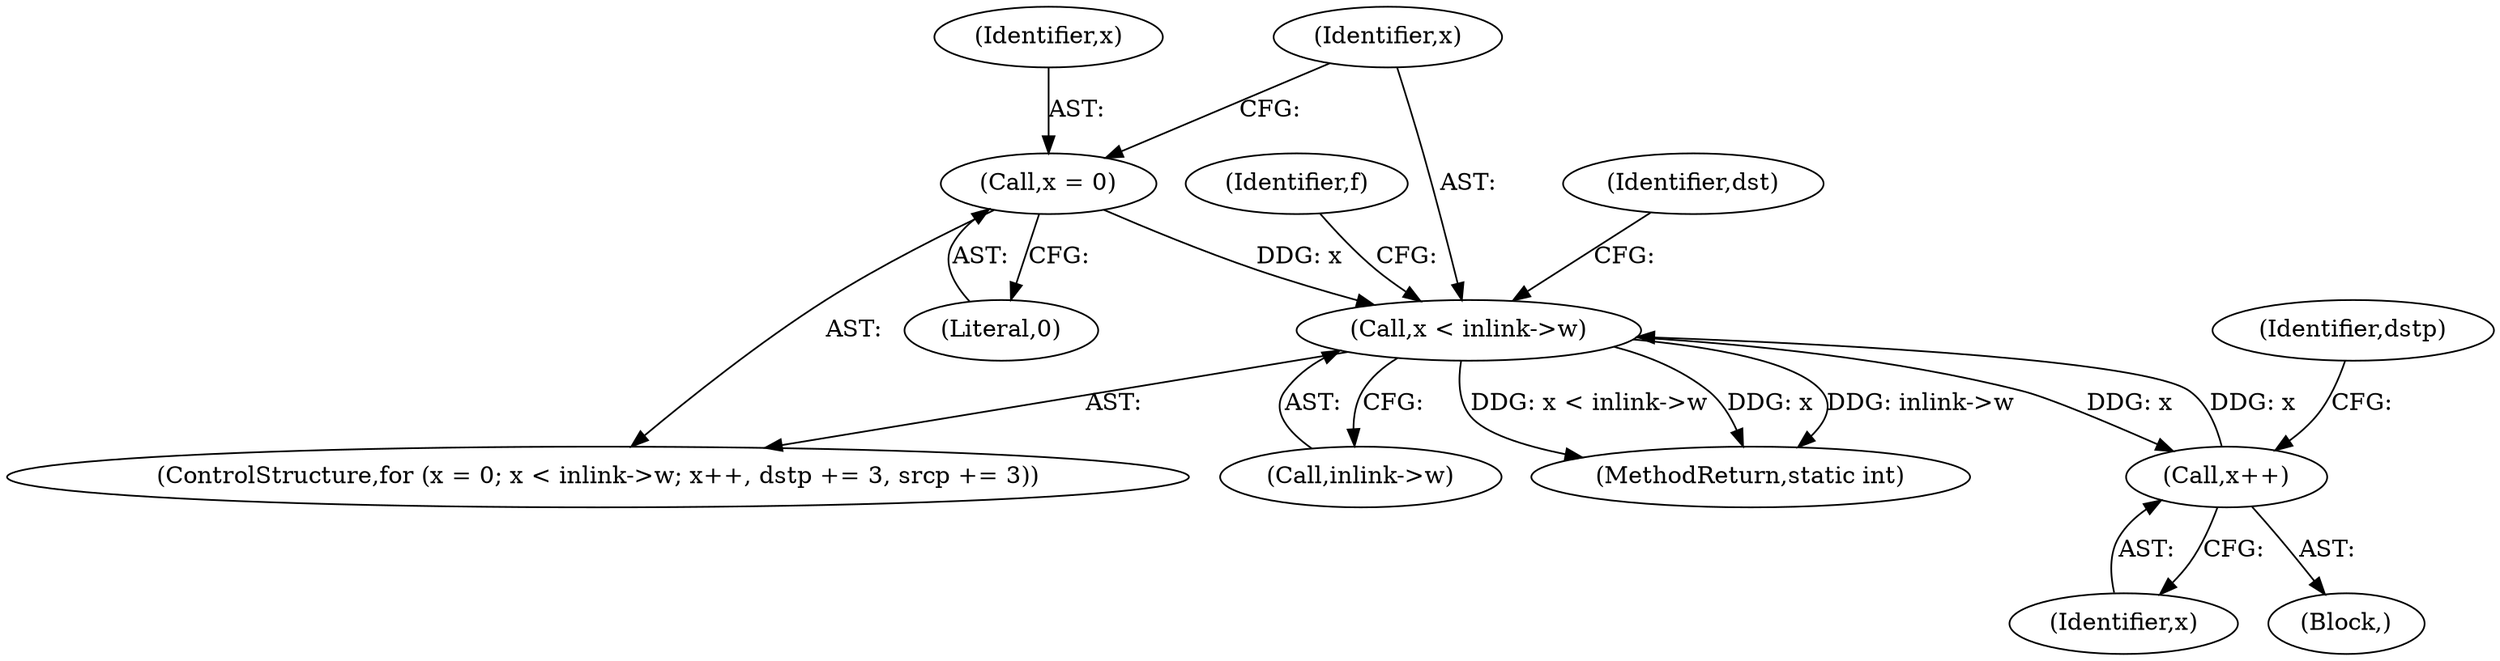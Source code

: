 digraph "0_FFmpeg_e43a0a232dbf6d3c161823c2e07c52e76227a1bc_10@pointer" {
"1000239" [label="(Call,x < inlink->w)"];
"1000236" [label="(Call,x = 0)"];
"1000245" [label="(Call,x++)"];
"1000239" [label="(Call,x < inlink->w)"];
"1000241" [label="(Call,inlink->w)"];
"1000249" [label="(Identifier,dstp)"];
"1000246" [label="(Identifier,x)"];
"1000301" [label="(Identifier,dst)"];
"1000257" [label="(Identifier,f)"];
"1000239" [label="(Call,x < inlink->w)"];
"1000240" [label="(Identifier,x)"];
"1000236" [label="(Call,x = 0)"];
"1000235" [label="(ControlStructure,for (x = 0; x < inlink->w; x++, dstp += 3, srcp += 3))"];
"1000238" [label="(Literal,0)"];
"1000245" [label="(Call,x++)"];
"1000244" [label="(Block,)"];
"1000237" [label="(Identifier,x)"];
"1000511" [label="(MethodReturn,static int)"];
"1000239" -> "1000235"  [label="AST: "];
"1000239" -> "1000241"  [label="CFG: "];
"1000240" -> "1000239"  [label="AST: "];
"1000241" -> "1000239"  [label="AST: "];
"1000257" -> "1000239"  [label="CFG: "];
"1000301" -> "1000239"  [label="CFG: "];
"1000239" -> "1000511"  [label="DDG: x < inlink->w"];
"1000239" -> "1000511"  [label="DDG: x"];
"1000239" -> "1000511"  [label="DDG: inlink->w"];
"1000236" -> "1000239"  [label="DDG: x"];
"1000245" -> "1000239"  [label="DDG: x"];
"1000239" -> "1000245"  [label="DDG: x"];
"1000236" -> "1000235"  [label="AST: "];
"1000236" -> "1000238"  [label="CFG: "];
"1000237" -> "1000236"  [label="AST: "];
"1000238" -> "1000236"  [label="AST: "];
"1000240" -> "1000236"  [label="CFG: "];
"1000245" -> "1000244"  [label="AST: "];
"1000245" -> "1000246"  [label="CFG: "];
"1000246" -> "1000245"  [label="AST: "];
"1000249" -> "1000245"  [label="CFG: "];
}
